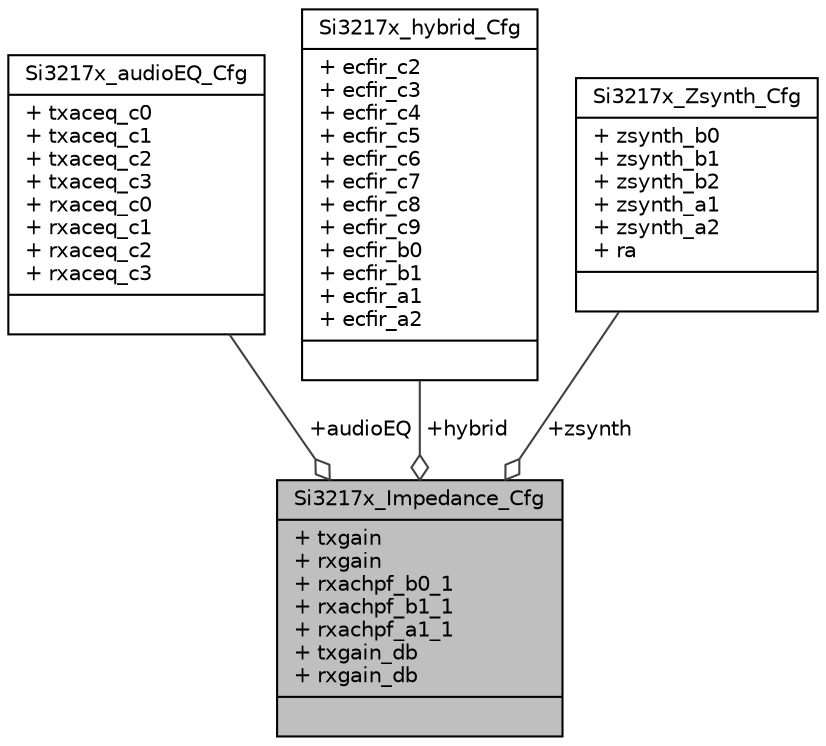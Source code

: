 digraph "Si3217x_Impedance_Cfg"
{
  edge [fontname="Helvetica",fontsize="10",labelfontname="Helvetica",labelfontsize="10"];
  node [fontname="Helvetica",fontsize="10",shape=record];
  Node1 [label="{Si3217x_Impedance_Cfg\n|+ txgain\l+ rxgain\l+ rxachpf_b0_1\l+ rxachpf_b1_1\l+ rxachpf_a1_1\l+ txgain_db\l+ rxgain_db\l|}",height=0.2,width=0.4,color="black", fillcolor="grey75", style="filled", fontcolor="black"];
  Node2 -> Node1 [color="grey25",fontsize="10",style="solid",label=" +audioEQ" ,arrowhead="odiamond",fontname="Helvetica"];
  Node2 [label="{Si3217x_audioEQ_Cfg\n|+ txaceq_c0\l+ txaceq_c1\l+ txaceq_c2\l+ txaceq_c3\l+ rxaceq_c0\l+ rxaceq_c1\l+ rxaceq_c2\l+ rxaceq_c3\l|}",height=0.2,width=0.4,color="black", fillcolor="white", style="filled",URL="$struct_si3217x__audio_e_q___cfg.html"];
  Node3 -> Node1 [color="grey25",fontsize="10",style="solid",label=" +hybrid" ,arrowhead="odiamond",fontname="Helvetica"];
  Node3 [label="{Si3217x_hybrid_Cfg\n|+ ecfir_c2\l+ ecfir_c3\l+ ecfir_c4\l+ ecfir_c5\l+ ecfir_c6\l+ ecfir_c7\l+ ecfir_c8\l+ ecfir_c9\l+ ecfir_b0\l+ ecfir_b1\l+ ecfir_a1\l+ ecfir_a2\l|}",height=0.2,width=0.4,color="black", fillcolor="white", style="filled",URL="$struct_si3217x__hybrid___cfg.html"];
  Node4 -> Node1 [color="grey25",fontsize="10",style="solid",label=" +zsynth" ,arrowhead="odiamond",fontname="Helvetica"];
  Node4 [label="{Si3217x_Zsynth_Cfg\n|+ zsynth_b0\l+ zsynth_b1\l+ zsynth_b2\l+ zsynth_a1\l+ zsynth_a2\l+ ra\l|}",height=0.2,width=0.4,color="black", fillcolor="white", style="filled",URL="$struct_si3217x___zsynth___cfg.html"];
}
